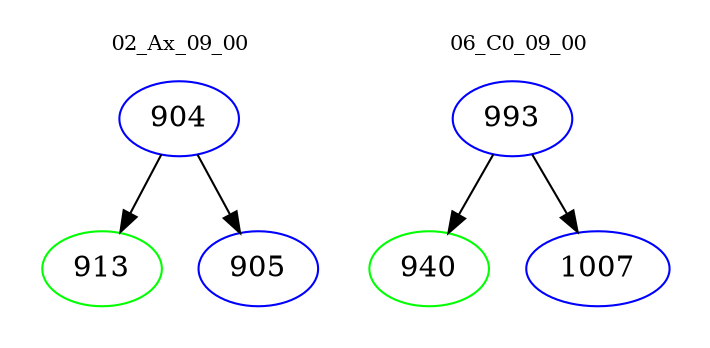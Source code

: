 digraph{
subgraph cluster_0 {
color = white
label = "02_Ax_09_00";
fontsize=10;
T0_904 [label="904", color="blue"]
T0_904 -> T0_913 [color="black"]
T0_913 [label="913", color="green"]
T0_904 -> T0_905 [color="black"]
T0_905 [label="905", color="blue"]
}
subgraph cluster_1 {
color = white
label = "06_C0_09_00";
fontsize=10;
T1_993 [label="993", color="blue"]
T1_993 -> T1_940 [color="black"]
T1_940 [label="940", color="green"]
T1_993 -> T1_1007 [color="black"]
T1_1007 [label="1007", color="blue"]
}
}
